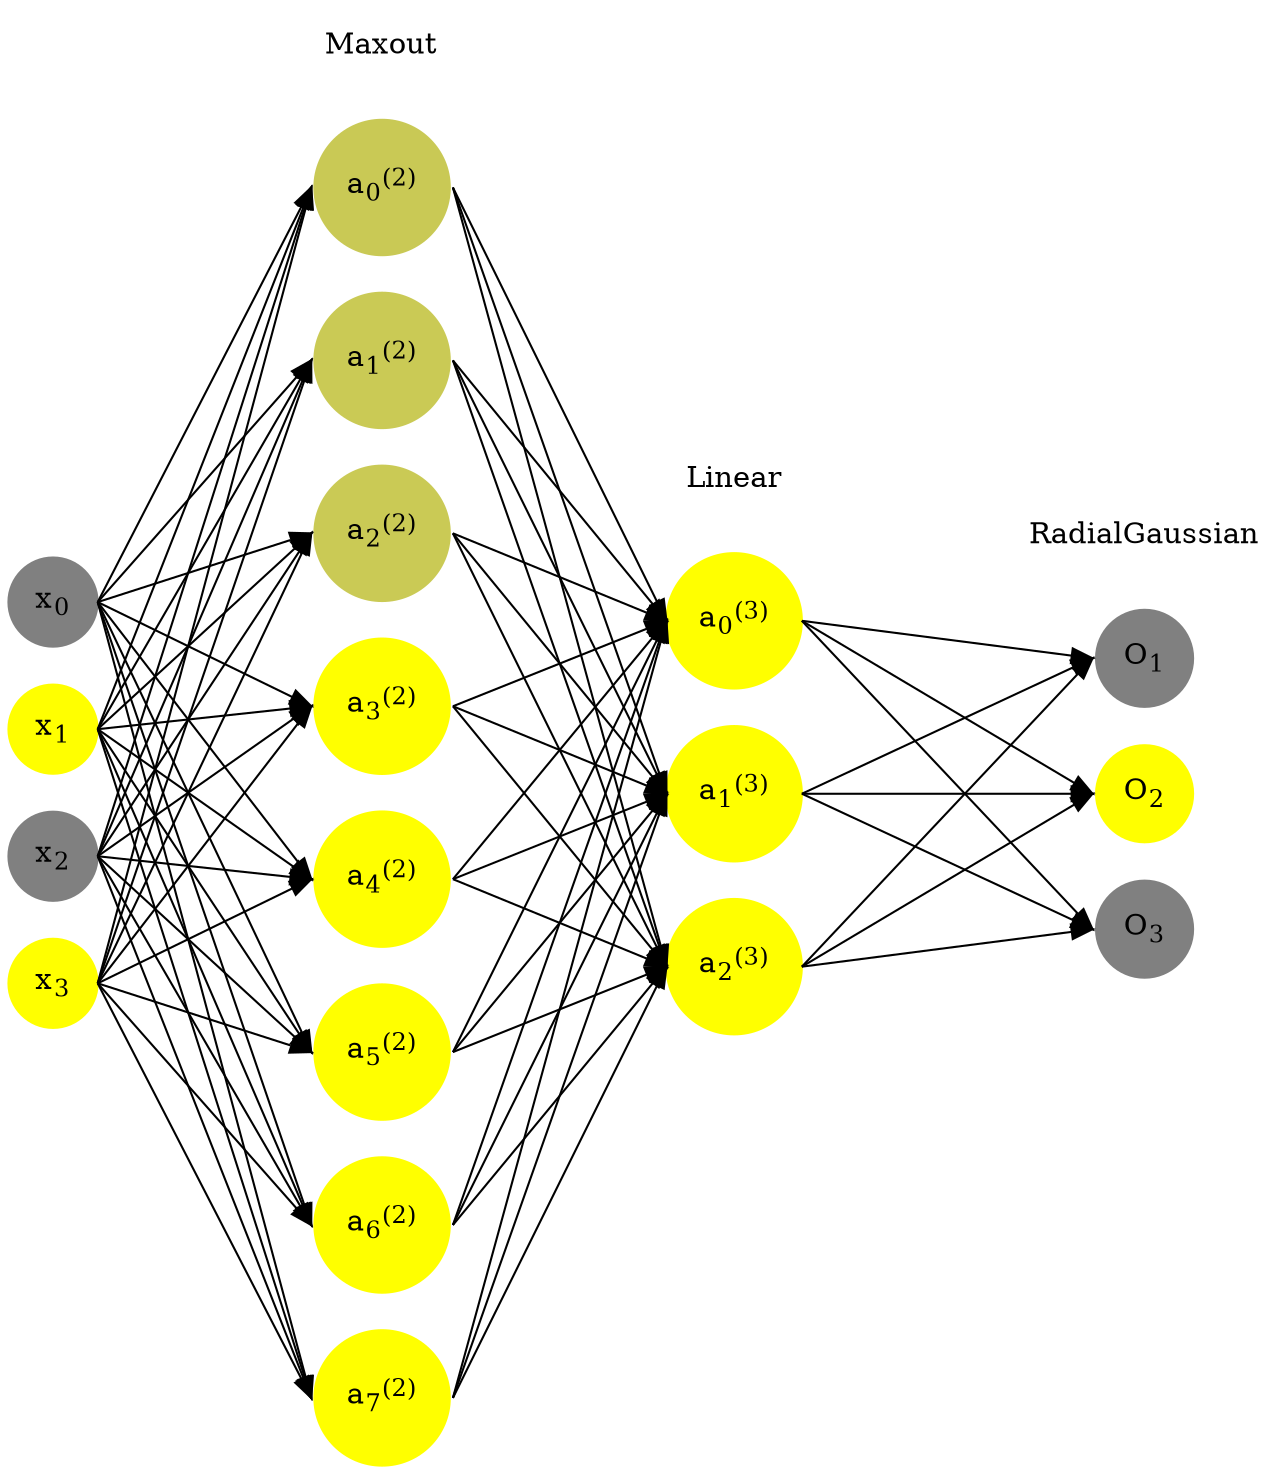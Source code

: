 digraph G {
	rankdir = LR;
	splines=false;
	edge[style=invis];
	ranksep= 1.4;
	{
	node [shape=circle, color="0.1667, 0.0, 0.5", style=filled, fillcolor="0.1667, 0.0, 0.5"];
	x0 [label=<x<sub>0</sub>>];
	}
	{
	node [shape=circle, color="0.1667, 1.0, 1.0", style=filled, fillcolor="0.1667, 1.0, 1.0"];
	x1 [label=<x<sub>1</sub>>];
	}
	{
	node [shape=circle, color="0.1667, 0.0, 0.5", style=filled, fillcolor="0.1667, 0.0, 0.5"];
	x2 [label=<x<sub>2</sub>>];
	}
	{
	node [shape=circle, color="0.1667, 1.0, 1.0", style=filled, fillcolor="0.1667, 1.0, 1.0"];
	x3 [label=<x<sub>3</sub>>];
	}
	{
	node [shape=circle, color="0.1667, 0.577775, 0.788888", style=filled, fillcolor="0.1667, 0.577775, 0.788888"];
	a02 [label=<a<sub>0</sub><sup>(2)</sup>>];
	}
	{
	node [shape=circle, color="0.1667, 0.578984, 0.789492", style=filled, fillcolor="0.1667, 0.578984, 0.789492"];
	a12 [label=<a<sub>1</sub><sup>(2)</sup>>];
	}
	{
	node [shape=circle, color="0.1667, 0.578984, 0.789492", style=filled, fillcolor="0.1667, 0.578984, 0.789492"];
	a22 [label=<a<sub>2</sub><sup>(2)</sup>>];
	}
	{
	node [shape=circle, color="0.1667, 2.445366, 1.722683", style=filled, fillcolor="0.1667, 2.445366, 1.722683"];
	a32 [label=<a<sub>3</sub><sup>(2)</sup>>];
	}
	{
	node [shape=circle, color="0.1667, 2.445366, 1.722683", style=filled, fillcolor="0.1667, 2.445366, 1.722683"];
	a42 [label=<a<sub>4</sub><sup>(2)</sup>>];
	}
	{
	node [shape=circle, color="0.1667, 2.445366, 1.722683", style=filled, fillcolor="0.1667, 2.445366, 1.722683"];
	a52 [label=<a<sub>5</sub><sup>(2)</sup>>];
	}
	{
	node [shape=circle, color="0.1667, 2.445366, 1.722683", style=filled, fillcolor="0.1667, 2.445366, 1.722683"];
	a62 [label=<a<sub>6</sub><sup>(2)</sup>>];
	}
	{
	node [shape=circle, color="0.1667, 2.445366, 1.722683", style=filled, fillcolor="0.1667, 2.445366, 1.722683"];
	a72 [label=<a<sub>7</sub><sup>(2)</sup>>];
	}
	{
	node [shape=circle, color="0.1667, 4.743173, 2.871587", style=filled, fillcolor="0.1667, 4.743173, 2.871587"];
	a03 [label=<a<sub>0</sub><sup>(3)</sup>>];
	}
	{
	node [shape=circle, color="0.1667, 1.687540, 1.343770", style=filled, fillcolor="0.1667, 1.687540, 1.343770"];
	a13 [label=<a<sub>1</sub><sup>(3)</sup>>];
	}
	{
	node [shape=circle, color="0.1667, 5.857915, 3.428958", style=filled, fillcolor="0.1667, 5.857915, 3.428958"];
	a23 [label=<a<sub>2</sub><sup>(3)</sup>>];
	}
	{
	node [shape=circle, color="0.1667, 0.0, 0.5", style=filled, fillcolor="0.1667, 0.0, 0.5"];
	O1 [label=<O<sub>1</sub>>];
	}
	{
	node [shape=circle, color="0.1667, 1.0, 1.0", style=filled, fillcolor="0.1667, 1.0, 1.0"];
	O2 [label=<O<sub>2</sub>>];
	}
	{
	node [shape=circle, color="0.1667, 0.0, 0.5", style=filled, fillcolor="0.1667, 0.0, 0.5"];
	O3 [label=<O<sub>3</sub>>];
	}
	{
	rank=same;
	x0->x1->x2->x3;
	}
	{
	rank=same;
	a02->a12->a22->a32->a42->a52->a62->a72;
	}
	{
	rank=same;
	a03->a13->a23;
	}
	{
	rank=same;
	O1->O2->O3;
	}
	l1 [shape=plaintext,label="Maxout"];
	l1->a02;
	{rank=same; l1;a02};
	l2 [shape=plaintext,label="Linear"];
	l2->a03;
	{rank=same; l2;a03};
	l3 [shape=plaintext,label="RadialGaussian"];
	l3->O1;
	{rank=same; l3;O1};
edge[style=solid, tailport=e, headport=w];
	{x0;x1;x2;x3} -> {a02;a12;a22;a32;a42;a52;a62;a72};
	{a02;a12;a22;a32;a42;a52;a62;a72} -> {a03;a13;a23};
	{a03;a13;a23} -> {O1,O2,O3};
}